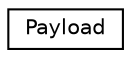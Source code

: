 digraph "Graphical Class Hierarchy"
{
  edge [fontname="Helvetica",fontsize="10",labelfontname="Helvetica",labelfontsize="10"];
  node [fontname="Helvetica",fontsize="10",shape=record];
  rankdir="LR";
  Node0 [label="Payload",height=0.2,width=0.4,color="black", fillcolor="white", style="filled",URL="$structPayload.html"];
}
